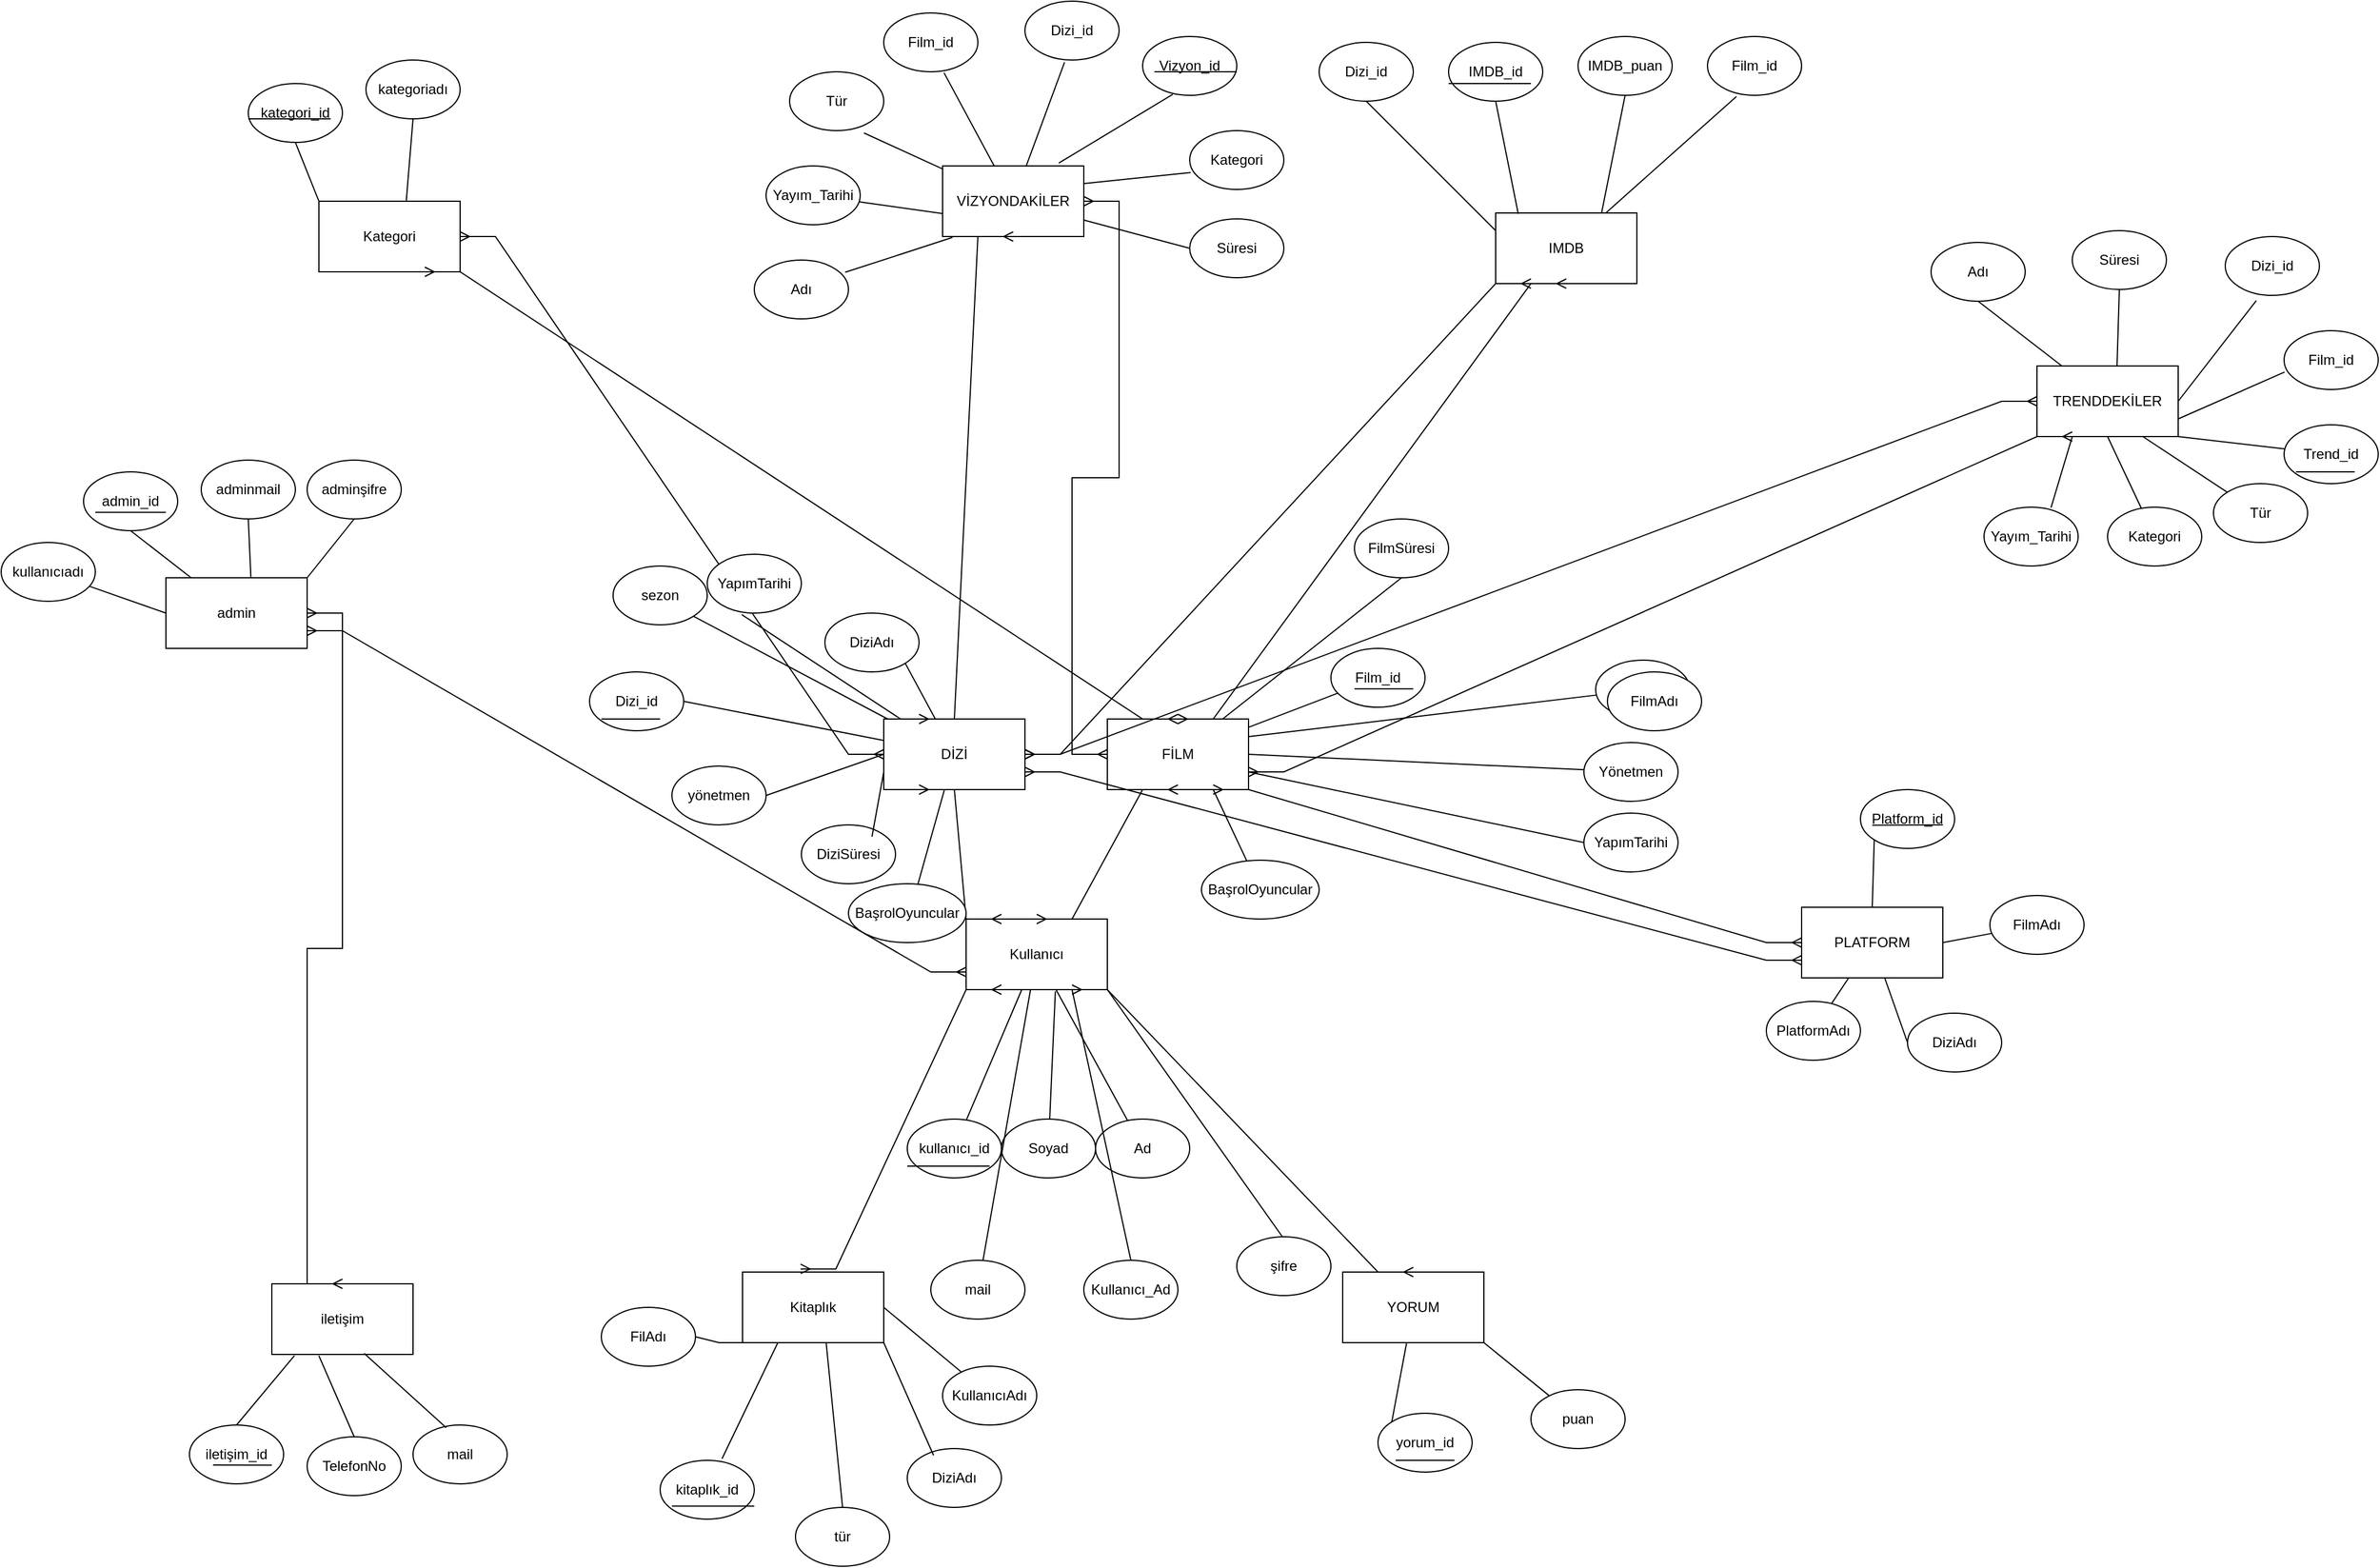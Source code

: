 <mxfile version="24.2.0" type="github">
  <diagram id="R2lEEEUBdFMjLlhIrx00" name="Page-1">
    <mxGraphModel dx="2600" dy="870" grid="1" gridSize="10" guides="1" tooltips="1" connect="1" arrows="1" fold="1" page="1" pageScale="1" pageWidth="850" pageHeight="1100" math="0" shadow="0" extFonts="Permanent Marker^https://fonts.googleapis.com/css?family=Permanent+Marker">
      <root>
        <mxCell id="0" />
        <mxCell id="1" parent="0" />
        <mxCell id="ZL4v6U_IwIKu1pZH-b_S-1" value="Kullanıcı" style="rounded=0;whiteSpace=wrap;html=1;" parent="1" vertex="1">
          <mxGeometry x="370" y="1270" width="120" height="60" as="geometry" />
        </mxCell>
        <mxCell id="ZL4v6U_IwIKu1pZH-b_S-2" value="Kitaplık" style="rounded=0;whiteSpace=wrap;html=1;" parent="1" vertex="1">
          <mxGeometry x="180" y="1570" width="120" height="60" as="geometry" />
        </mxCell>
        <mxCell id="ZL4v6U_IwIKu1pZH-b_S-3" value="YORUM" style="rounded=0;whiteSpace=wrap;html=1;" parent="1" vertex="1">
          <mxGeometry x="690" y="1570" width="120" height="60" as="geometry" />
        </mxCell>
        <mxCell id="ZL4v6U_IwIKu1pZH-b_S-4" value="iletişim" style="rounded=0;whiteSpace=wrap;html=1;" parent="1" vertex="1">
          <mxGeometry x="-220" y="1580" width="120" height="60" as="geometry" />
        </mxCell>
        <mxCell id="ZL4v6U_IwIKu1pZH-b_S-5" value="Kategori" style="rounded=0;whiteSpace=wrap;html=1;" parent="1" vertex="1">
          <mxGeometry x="-180" y="660" width="120" height="60" as="geometry" />
        </mxCell>
        <mxCell id="ZL4v6U_IwIKu1pZH-b_S-6" value="DİZİ" style="rounded=0;whiteSpace=wrap;html=1;" parent="1" vertex="1">
          <mxGeometry x="300" y="1100" width="120" height="60" as="geometry" />
        </mxCell>
        <mxCell id="ZL4v6U_IwIKu1pZH-b_S-7" value="PLATFORM" style="rounded=0;whiteSpace=wrap;html=1;" parent="1" vertex="1">
          <mxGeometry x="1080" y="1260" width="120" height="60" as="geometry" />
        </mxCell>
        <mxCell id="ZL4v6U_IwIKu1pZH-b_S-8" value="FİLM" style="rounded=0;whiteSpace=wrap;html=1;" parent="1" vertex="1">
          <mxGeometry x="490" y="1100" width="120" height="60" as="geometry" />
        </mxCell>
        <mxCell id="ZL4v6U_IwIKu1pZH-b_S-9" value="VİZYONDAKİLER" style="rounded=0;whiteSpace=wrap;html=1;" parent="1" vertex="1">
          <mxGeometry x="350" y="630" width="120" height="60" as="geometry" />
        </mxCell>
        <mxCell id="ZL4v6U_IwIKu1pZH-b_S-10" value="admin" style="rounded=0;whiteSpace=wrap;html=1;" parent="1" vertex="1">
          <mxGeometry x="-310" y="980" width="120" height="60" as="geometry" />
        </mxCell>
        <mxCell id="ZL4v6U_IwIKu1pZH-b_S-11" value="TRENDDEKİLER" style="rounded=0;whiteSpace=wrap;html=1;" parent="1" vertex="1">
          <mxGeometry x="1280" y="800" width="120" height="60" as="geometry" />
        </mxCell>
        <mxCell id="ZL4v6U_IwIKu1pZH-b_S-12" value="IMDB" style="rounded=0;whiteSpace=wrap;html=1;" parent="1" vertex="1">
          <mxGeometry x="820" y="670" width="120" height="60" as="geometry" />
        </mxCell>
        <mxCell id="ZL4v6U_IwIKu1pZH-b_S-13" value="" style="edgeStyle=entityRelationEdgeStyle;fontSize=12;html=1;endArrow=ERmany;startArrow=ERmany;rounded=0;exitX=0.5;exitY=0;exitDx=0;exitDy=0;entryX=0.5;entryY=1;entryDx=0;entryDy=0;" parent="1" source="ZL4v6U_IwIKu1pZH-b_S-1" target="ZL4v6U_IwIKu1pZH-b_S-8" edge="1">
          <mxGeometry width="100" height="100" relative="1" as="geometry">
            <mxPoint x="420" y="1250" as="sourcePoint" />
            <mxPoint x="520" y="1150" as="targetPoint" />
          </mxGeometry>
        </mxCell>
        <mxCell id="ZL4v6U_IwIKu1pZH-b_S-14" value="" style="edgeStyle=entityRelationEdgeStyle;fontSize=12;html=1;endArrow=ERmany;startArrow=ERmany;rounded=0;entryX=0.25;entryY=1;entryDx=0;entryDy=0;exitX=0.25;exitY=0;exitDx=0;exitDy=0;" parent="1" source="ZL4v6U_IwIKu1pZH-b_S-1" target="ZL4v6U_IwIKu1pZH-b_S-6" edge="1">
          <mxGeometry width="100" height="100" relative="1" as="geometry">
            <mxPoint x="220" y="1250" as="sourcePoint" />
            <mxPoint x="320" y="1150" as="targetPoint" />
          </mxGeometry>
        </mxCell>
        <mxCell id="ZL4v6U_IwIKu1pZH-b_S-15" value="" style="edgeStyle=entityRelationEdgeStyle;fontSize=12;html=1;endArrow=ERmany;startArrow=ERmany;rounded=0;" parent="1" source="ZL4v6U_IwIKu1pZH-b_S-6" target="ZL4v6U_IwIKu1pZH-b_S-5" edge="1">
          <mxGeometry width="100" height="100" relative="1" as="geometry">
            <mxPoint x="250" y="1060" as="sourcePoint" />
            <mxPoint x="167" y="995" as="targetPoint" />
          </mxGeometry>
        </mxCell>
        <mxCell id="ZL4v6U_IwIKu1pZH-b_S-22" value="" style="edgeStyle=entityRelationEdgeStyle;fontSize=12;html=1;endArrow=ERmany;startArrow=ERmany;rounded=0;entryX=0.5;entryY=1;entryDx=0;entryDy=0;exitX=0.25;exitY=0;exitDx=0;exitDy=0;" parent="1" source="ZL4v6U_IwIKu1pZH-b_S-6" target="ZL4v6U_IwIKu1pZH-b_S-9" edge="1">
          <mxGeometry width="100" height="100" relative="1" as="geometry">
            <mxPoint x="330" y="1050" as="sourcePoint" />
            <mxPoint x="430" y="950" as="targetPoint" />
          </mxGeometry>
        </mxCell>
        <mxCell id="ZL4v6U_IwIKu1pZH-b_S-23" value="" style="edgeStyle=entityRelationEdgeStyle;fontSize=12;html=1;endArrow=ERmany;startArrow=ERmany;rounded=0;entryX=0.5;entryY=1;entryDx=0;entryDy=0;exitX=0.5;exitY=0;exitDx=0;exitDy=0;" parent="1" source="ZL4v6U_IwIKu1pZH-b_S-8" target="ZL4v6U_IwIKu1pZH-b_S-12" edge="1">
          <mxGeometry width="100" height="100" relative="1" as="geometry">
            <mxPoint x="500" y="1110" as="sourcePoint" />
            <mxPoint x="510" y="930" as="targetPoint" />
          </mxGeometry>
        </mxCell>
        <mxCell id="ZL4v6U_IwIKu1pZH-b_S-24" value="" style="edgeStyle=entityRelationEdgeStyle;fontSize=12;html=1;endArrow=ERmany;startArrow=ERmany;rounded=0;entryX=0.25;entryY=1;entryDx=0;entryDy=0;exitX=1;exitY=0.75;exitDx=0;exitDy=0;" parent="1" source="ZL4v6U_IwIKu1pZH-b_S-8" target="ZL4v6U_IwIKu1pZH-b_S-11" edge="1">
          <mxGeometry width="100" height="100" relative="1" as="geometry">
            <mxPoint x="700" y="1160" as="sourcePoint" />
            <mxPoint x="660" y="970" as="targetPoint" />
          </mxGeometry>
        </mxCell>
        <mxCell id="ZL4v6U_IwIKu1pZH-b_S-26" value="" style="edgeStyle=entityRelationEdgeStyle;fontSize=12;html=1;endArrow=ERmany;startArrow=ERmany;rounded=0;entryX=0.75;entryY=1;entryDx=0;entryDy=0;exitX=0.5;exitY=0;exitDx=0;exitDy=0;" parent="1" source="ZL4v6U_IwIKu1pZH-b_S-3" target="ZL4v6U_IwIKu1pZH-b_S-1" edge="1">
          <mxGeometry width="100" height="100" relative="1" as="geometry">
            <mxPoint x="530" y="1430" as="sourcePoint" />
            <mxPoint x="630" y="1330" as="targetPoint" />
          </mxGeometry>
        </mxCell>
        <mxCell id="ZL4v6U_IwIKu1pZH-b_S-27" value="" style="edgeStyle=entityRelationEdgeStyle;fontSize=12;html=1;endArrow=ERmany;startArrow=ERmany;rounded=0;entryX=0.25;entryY=1;entryDx=0;entryDy=0;exitX=0.411;exitY=-0.044;exitDx=0;exitDy=0;exitPerimeter=0;" parent="1" source="ZL4v6U_IwIKu1pZH-b_S-2" target="ZL4v6U_IwIKu1pZH-b_S-1" edge="1">
          <mxGeometry width="100" height="100" relative="1" as="geometry">
            <mxPoint x="450" y="1520" as="sourcePoint" />
            <mxPoint x="320" y="1350" as="targetPoint" />
          </mxGeometry>
        </mxCell>
        <mxCell id="ZL4v6U_IwIKu1pZH-b_S-28" value="" style="edgeStyle=entityRelationEdgeStyle;fontSize=12;html=1;endArrow=ERmany;startArrow=ERmany;rounded=0;entryX=1;entryY=0.75;entryDx=0;entryDy=0;exitX=0;exitY=0.75;exitDx=0;exitDy=0;" parent="1" source="ZL4v6U_IwIKu1pZH-b_S-1" target="ZL4v6U_IwIKu1pZH-b_S-10" edge="1">
          <mxGeometry width="100" height="100" relative="1" as="geometry">
            <mxPoint x="319" y="1510" as="sourcePoint" />
            <mxPoint x="300" y="1333" as="targetPoint" />
          </mxGeometry>
        </mxCell>
        <mxCell id="ZL4v6U_IwIKu1pZH-b_S-29" value="" style="edgeStyle=entityRelationEdgeStyle;fontSize=12;html=1;endArrow=ERmany;startArrow=ERmany;rounded=0;entryX=0.5;entryY=0;entryDx=0;entryDy=0;" parent="1" source="ZL4v6U_IwIKu1pZH-b_S-10" target="ZL4v6U_IwIKu1pZH-b_S-4" edge="1">
          <mxGeometry width="100" height="100" relative="1" as="geometry">
            <mxPoint x="220" y="1360" as="sourcePoint" />
            <mxPoint x="100" y="1425" as="targetPoint" />
            <Array as="points">
              <mxPoint x="90" y="1425" />
            </Array>
          </mxGeometry>
        </mxCell>
        <mxCell id="ZL4v6U_IwIKu1pZH-b_S-30" value="" style="edgeStyle=entityRelationEdgeStyle;fontSize=12;html=1;endArrow=ERmany;startArrow=ERmany;rounded=0;entryX=0.75;entryY=1;entryDx=0;entryDy=0;exitX=0.5;exitY=0;exitDx=0;exitDy=0;" parent="1" source="ZL4v6U_IwIKu1pZH-b_S-8" target="ZL4v6U_IwIKu1pZH-b_S-5" edge="1">
          <mxGeometry width="100" height="100" relative="1" as="geometry">
            <mxPoint x="60" y="1150" as="sourcePoint" />
            <mxPoint x="160" y="1050" as="targetPoint" />
          </mxGeometry>
        </mxCell>
        <mxCell id="ZL4v6U_IwIKu1pZH-b_S-31" value="" style="edgeStyle=entityRelationEdgeStyle;fontSize=12;html=1;endArrow=ERmany;startArrow=ERmany;rounded=0;" parent="1" source="ZL4v6U_IwIKu1pZH-b_S-8" target="ZL4v6U_IwIKu1pZH-b_S-9" edge="1">
          <mxGeometry width="100" height="100" relative="1" as="geometry">
            <mxPoint x="450" y="1160" as="sourcePoint" />
            <mxPoint x="50" y="1050" as="targetPoint" />
          </mxGeometry>
        </mxCell>
        <mxCell id="ZL4v6U_IwIKu1pZH-b_S-32" value="" style="edgeStyle=entityRelationEdgeStyle;fontSize=12;html=1;endArrow=ERmany;startArrow=ERmany;rounded=0;entryX=0.25;entryY=1;entryDx=0;entryDy=0;" parent="1" source="ZL4v6U_IwIKu1pZH-b_S-6" target="ZL4v6U_IwIKu1pZH-b_S-12" edge="1">
          <mxGeometry width="100" height="100" relative="1" as="geometry">
            <mxPoint x="500" y="1140" as="sourcePoint" />
            <mxPoint x="410" y="900" as="targetPoint" />
          </mxGeometry>
        </mxCell>
        <mxCell id="ZL4v6U_IwIKu1pZH-b_S-33" value="" style="edgeStyle=entityRelationEdgeStyle;fontSize=12;html=1;endArrow=ERmany;startArrow=ERmany;rounded=0;" parent="1" source="ZL4v6U_IwIKu1pZH-b_S-6" target="ZL4v6U_IwIKu1pZH-b_S-11" edge="1">
          <mxGeometry width="100" height="100" relative="1" as="geometry">
            <mxPoint x="240" y="1220" as="sourcePoint" />
            <mxPoint x="340" y="1120" as="targetPoint" />
          </mxGeometry>
        </mxCell>
        <mxCell id="ZL4v6U_IwIKu1pZH-b_S-34" value="" style="edgeStyle=entityRelationEdgeStyle;fontSize=12;html=1;endArrow=ERmany;startArrow=ERmany;rounded=0;exitX=0.75;exitY=1;exitDx=0;exitDy=0;" parent="1" source="ZL4v6U_IwIKu1pZH-b_S-8" target="ZL4v6U_IwIKu1pZH-b_S-7" edge="1">
          <mxGeometry width="100" height="100" relative="1" as="geometry">
            <mxPoint x="540" y="1240" as="sourcePoint" />
            <mxPoint x="1130" y="1230" as="targetPoint" />
          </mxGeometry>
        </mxCell>
        <mxCell id="1J0MflQE6j_6bNqTbTmg-1" value="kategori_id" style="ellipse;whiteSpace=wrap;html=1;" vertex="1" parent="1">
          <mxGeometry x="-240" y="560" width="80" height="50" as="geometry" />
        </mxCell>
        <mxCell id="1J0MflQE6j_6bNqTbTmg-2" value="Dizi_id" style="ellipse;whiteSpace=wrap;html=1;" vertex="1" parent="1">
          <mxGeometry x="670" y="525" width="80" height="50" as="geometry" />
        </mxCell>
        <mxCell id="1J0MflQE6j_6bNqTbTmg-3" value="puan" style="ellipse;whiteSpace=wrap;html=1;" vertex="1" parent="1">
          <mxGeometry x="850" y="1670" width="80" height="50" as="geometry" />
        </mxCell>
        <mxCell id="1J0MflQE6j_6bNqTbTmg-4" value="yorum_id" style="ellipse;whiteSpace=wrap;html=1;" vertex="1" parent="1">
          <mxGeometry x="720" y="1690" width="80" height="50" as="geometry" />
        </mxCell>
        <mxCell id="1J0MflQE6j_6bNqTbTmg-5" value="şifre" style="ellipse;whiteSpace=wrap;html=1;" vertex="1" parent="1">
          <mxGeometry x="600" y="1540" width="80" height="50" as="geometry" />
        </mxCell>
        <mxCell id="1J0MflQE6j_6bNqTbTmg-6" value="mail" style="ellipse;whiteSpace=wrap;html=1;" vertex="1" parent="1">
          <mxGeometry x="340" y="1560" width="80" height="50" as="geometry" />
        </mxCell>
        <mxCell id="1J0MflQE6j_6bNqTbTmg-7" value="Kullanıcı_Ad" style="ellipse;whiteSpace=wrap;html=1;" vertex="1" parent="1">
          <mxGeometry x="470" y="1560" width="80" height="50" as="geometry" />
        </mxCell>
        <mxCell id="1J0MflQE6j_6bNqTbTmg-8" value="Ad" style="ellipse;whiteSpace=wrap;html=1;" vertex="1" parent="1">
          <mxGeometry x="480" y="1440" width="80" height="50" as="geometry" />
        </mxCell>
        <mxCell id="1J0MflQE6j_6bNqTbTmg-9" value="Soyad" style="ellipse;whiteSpace=wrap;html=1;" vertex="1" parent="1">
          <mxGeometry x="400" y="1440" width="80" height="50" as="geometry" />
        </mxCell>
        <mxCell id="1J0MflQE6j_6bNqTbTmg-10" value="kullanıcı_id" style="ellipse;whiteSpace=wrap;html=1;" vertex="1" parent="1">
          <mxGeometry x="320" y="1440" width="80" height="50" as="geometry" />
        </mxCell>
        <mxCell id="1J0MflQE6j_6bNqTbTmg-11" value="admin_id" style="ellipse;whiteSpace=wrap;html=1;" vertex="1" parent="1">
          <mxGeometry x="-380" y="890" width="80" height="50" as="geometry" />
        </mxCell>
        <mxCell id="1J0MflQE6j_6bNqTbTmg-13" value="" style="endArrow=none;html=1;rounded=0;entryX=0.5;entryY=1;entryDx=0;entryDy=0;" edge="1" parent="1" source="ZL4v6U_IwIKu1pZH-b_S-10" target="1J0MflQE6j_6bNqTbTmg-11">
          <mxGeometry width="50" height="50" relative="1" as="geometry">
            <mxPoint x="-380" y="1000" as="sourcePoint" />
            <mxPoint x="-330" y="950" as="targetPoint" />
          </mxGeometry>
        </mxCell>
        <mxCell id="1J0MflQE6j_6bNqTbTmg-14" value="" style="endArrow=none;html=1;rounded=0;" edge="1" parent="1" source="1J0MflQE6j_6bNqTbTmg-10" target="ZL4v6U_IwIKu1pZH-b_S-1">
          <mxGeometry width="50" height="50" relative="1" as="geometry">
            <mxPoint x="360" y="1400" as="sourcePoint" />
            <mxPoint x="410" y="1350" as="targetPoint" />
          </mxGeometry>
        </mxCell>
        <mxCell id="1J0MflQE6j_6bNqTbTmg-16" value="" style="endArrow=none;html=1;rounded=0;entryX=0.632;entryY=1.024;entryDx=0;entryDy=0;entryPerimeter=0;" edge="1" parent="1" source="1J0MflQE6j_6bNqTbTmg-9" target="ZL4v6U_IwIKu1pZH-b_S-1">
          <mxGeometry width="50" height="50" relative="1" as="geometry">
            <mxPoint x="480" y="1470" as="sourcePoint" />
            <mxPoint x="530" y="1420" as="targetPoint" />
          </mxGeometry>
        </mxCell>
        <mxCell id="1J0MflQE6j_6bNqTbTmg-17" value="" style="endArrow=none;html=1;rounded=0;exitX=0.342;exitY=0.031;exitDx=0;exitDy=0;exitPerimeter=0;" edge="1" parent="1" source="1J0MflQE6j_6bNqTbTmg-8" target="ZL4v6U_IwIKu1pZH-b_S-1">
          <mxGeometry width="50" height="50" relative="1" as="geometry">
            <mxPoint x="470" y="1430" as="sourcePoint" />
            <mxPoint x="520" y="1380" as="targetPoint" />
          </mxGeometry>
        </mxCell>
        <mxCell id="1J0MflQE6j_6bNqTbTmg-18" value="" style="endArrow=none;html=1;rounded=0;" edge="1" parent="1" source="1J0MflQE6j_6bNqTbTmg-6" target="ZL4v6U_IwIKu1pZH-b_S-1">
          <mxGeometry width="50" height="50" relative="1" as="geometry">
            <mxPoint x="505" y="1560" as="sourcePoint" />
            <mxPoint x="555" y="1510" as="targetPoint" />
          </mxGeometry>
        </mxCell>
        <mxCell id="1J0MflQE6j_6bNqTbTmg-19" value="" style="endArrow=none;html=1;rounded=0;entryX=0.75;entryY=1;entryDx=0;entryDy=0;exitX=0.5;exitY=0;exitDx=0;exitDy=0;" edge="1" parent="1" source="1J0MflQE6j_6bNqTbTmg-7" target="ZL4v6U_IwIKu1pZH-b_S-1">
          <mxGeometry width="50" height="50" relative="1" as="geometry">
            <mxPoint x="530" y="1580" as="sourcePoint" />
            <mxPoint x="580" y="1530" as="targetPoint" />
          </mxGeometry>
        </mxCell>
        <mxCell id="1J0MflQE6j_6bNqTbTmg-20" value="" style="edgeStyle=entityRelationEdgeStyle;fontSize=12;html=1;endArrow=ERmany;startArrow=ERmany;rounded=0;exitX=1;exitY=0.75;exitDx=0;exitDy=0;entryX=0;entryY=0.75;entryDx=0;entryDy=0;" edge="1" parent="1" source="ZL4v6U_IwIKu1pZH-b_S-6" target="ZL4v6U_IwIKu1pZH-b_S-7">
          <mxGeometry width="100" height="100" relative="1" as="geometry">
            <mxPoint x="520" y="1210" as="sourcePoint" />
            <mxPoint x="1020" y="1340" as="targetPoint" />
          </mxGeometry>
        </mxCell>
        <mxCell id="1J0MflQE6j_6bNqTbTmg-21" value="" style="endArrow=none;html=1;rounded=0;" edge="1" parent="1">
          <mxGeometry width="50" height="50" relative="1" as="geometry">
            <mxPoint x="638.75" y="1540" as="sourcePoint" />
            <mxPoint x="490" y="1330" as="targetPoint" />
          </mxGeometry>
        </mxCell>
        <mxCell id="1J0MflQE6j_6bNqTbTmg-24" value="" style="endArrow=none;html=1;rounded=0;exitX=0;exitY=0;exitDx=0;exitDy=0;" edge="1" parent="1" source="1J0MflQE6j_6bNqTbTmg-4" target="ZL4v6U_IwIKu1pZH-b_S-3">
          <mxGeometry width="50" height="50" relative="1" as="geometry">
            <mxPoint x="660" y="1720" as="sourcePoint" />
            <mxPoint x="710" y="1670" as="targetPoint" />
          </mxGeometry>
        </mxCell>
        <mxCell id="1J0MflQE6j_6bNqTbTmg-25" value="" style="endArrow=none;html=1;rounded=0;entryX=1;entryY=1;entryDx=0;entryDy=0;" edge="1" parent="1" source="1J0MflQE6j_6bNqTbTmg-3" target="ZL4v6U_IwIKu1pZH-b_S-3">
          <mxGeometry width="50" height="50" relative="1" as="geometry">
            <mxPoint x="810" y="1820" as="sourcePoint" />
            <mxPoint x="860" y="1770" as="targetPoint" />
          </mxGeometry>
        </mxCell>
        <mxCell id="1J0MflQE6j_6bNqTbTmg-26" value="Film_id" style="ellipse;whiteSpace=wrap;html=1;" vertex="1" parent="1">
          <mxGeometry x="1000" y="520" width="80" height="50" as="geometry" />
        </mxCell>
        <mxCell id="1J0MflQE6j_6bNqTbTmg-27" value="IMDB_puan" style="ellipse;whiteSpace=wrap;html=1;" vertex="1" parent="1">
          <mxGeometry x="890" y="520" width="80" height="50" as="geometry" />
        </mxCell>
        <mxCell id="1J0MflQE6j_6bNqTbTmg-28" value="IMDB_id" style="ellipse;whiteSpace=wrap;html=1;" vertex="1" parent="1">
          <mxGeometry x="780" y="525" width="80" height="50" as="geometry" />
        </mxCell>
        <mxCell id="1J0MflQE6j_6bNqTbTmg-29" value="mail" style="ellipse;whiteSpace=wrap;html=1;" vertex="1" parent="1">
          <mxGeometry x="-100" y="1700" width="80" height="50" as="geometry" />
        </mxCell>
        <mxCell id="1J0MflQE6j_6bNqTbTmg-30" value="TelefonNo" style="ellipse;whiteSpace=wrap;html=1;" vertex="1" parent="1">
          <mxGeometry x="-190" y="1710" width="80" height="50" as="geometry" />
        </mxCell>
        <mxCell id="1J0MflQE6j_6bNqTbTmg-31" value="iletişim_id" style="ellipse;whiteSpace=wrap;html=1;" vertex="1" parent="1">
          <mxGeometry x="-290" y="1700" width="80" height="50" as="geometry" />
        </mxCell>
        <mxCell id="1J0MflQE6j_6bNqTbTmg-32" value="kategoriadı" style="ellipse;whiteSpace=wrap;html=1;" vertex="1" parent="1">
          <mxGeometry x="-140" y="540" width="80" height="50" as="geometry" />
        </mxCell>
        <mxCell id="1J0MflQE6j_6bNqTbTmg-33" value="" style="endArrow=none;html=1;rounded=0;entryX=0.5;entryY=1;entryDx=0;entryDy=0;exitX=0;exitY=0;exitDx=0;exitDy=0;" edge="1" parent="1" source="ZL4v6U_IwIKu1pZH-b_S-5" target="1J0MflQE6j_6bNqTbTmg-1">
          <mxGeometry width="50" height="50" relative="1" as="geometry">
            <mxPoint x="-280" y="670" as="sourcePoint" />
            <mxPoint x="-230" y="620" as="targetPoint" />
          </mxGeometry>
        </mxCell>
        <mxCell id="1J0MflQE6j_6bNqTbTmg-34" value="" style="endArrow=none;html=1;rounded=0;exitX=0.619;exitY=-0.01;exitDx=0;exitDy=0;exitPerimeter=0;" edge="1" parent="1" source="ZL4v6U_IwIKu1pZH-b_S-5">
          <mxGeometry width="50" height="50" relative="1" as="geometry">
            <mxPoint x="180" y="707.43" as="sourcePoint" />
            <mxPoint x="-100" y="590" as="targetPoint" />
          </mxGeometry>
        </mxCell>
        <mxCell id="1J0MflQE6j_6bNqTbTmg-37" value="" style="endArrow=none;html=1;rounded=0;entryX=0.16;entryY=1.018;entryDx=0;entryDy=0;entryPerimeter=0;exitX=0.5;exitY=0;exitDx=0;exitDy=0;" edge="1" parent="1" source="1J0MflQE6j_6bNqTbTmg-31" target="ZL4v6U_IwIKu1pZH-b_S-4">
          <mxGeometry width="50" height="50" relative="1" as="geometry">
            <mxPoint x="-330" y="1700" as="sourcePoint" />
            <mxPoint x="-280" y="1650" as="targetPoint" />
          </mxGeometry>
        </mxCell>
        <mxCell id="1J0MflQE6j_6bNqTbTmg-38" value="" style="endArrow=none;html=1;rounded=0;exitX=0.5;exitY=0;exitDx=0;exitDy=0;entryX=0.333;entryY=1.018;entryDx=0;entryDy=0;entryPerimeter=0;" edge="1" parent="1" source="1J0MflQE6j_6bNqTbTmg-30" target="ZL4v6U_IwIKu1pZH-b_S-4">
          <mxGeometry width="50" height="50" relative="1" as="geometry">
            <mxPoint x="-145" y="1700" as="sourcePoint" />
            <mxPoint x="-95" y="1650" as="targetPoint" />
          </mxGeometry>
        </mxCell>
        <mxCell id="1J0MflQE6j_6bNqTbTmg-39" value="" style="endArrow=none;html=1;rounded=0;entryX=0.654;entryY=0.986;entryDx=0;entryDy=0;entryPerimeter=0;exitX=0.352;exitY=0.045;exitDx=0;exitDy=0;exitPerimeter=0;" edge="1" parent="1" source="1J0MflQE6j_6bNqTbTmg-29" target="ZL4v6U_IwIKu1pZH-b_S-4">
          <mxGeometry width="50" height="50" relative="1" as="geometry">
            <mxPoint x="100" y="1830" as="sourcePoint" />
            <mxPoint x="150" y="1780" as="targetPoint" />
          </mxGeometry>
        </mxCell>
        <mxCell id="1J0MflQE6j_6bNqTbTmg-40" value="" style="endArrow=none;html=1;rounded=0;entryX=0.5;entryY=1;entryDx=0;entryDy=0;exitX=0.16;exitY=0.012;exitDx=0;exitDy=0;exitPerimeter=0;" edge="1" parent="1" source="ZL4v6U_IwIKu1pZH-b_S-12" target="1J0MflQE6j_6bNqTbTmg-28">
          <mxGeometry width="50" height="50" relative="1" as="geometry">
            <mxPoint x="640" y="720" as="sourcePoint" />
            <mxPoint x="690" y="670" as="targetPoint" />
          </mxGeometry>
        </mxCell>
        <mxCell id="1J0MflQE6j_6bNqTbTmg-41" value="" style="endArrow=none;html=1;rounded=0;entryX=0.5;entryY=1;entryDx=0;entryDy=0;exitX=0.75;exitY=0;exitDx=0;exitDy=0;" edge="1" parent="1" source="ZL4v6U_IwIKu1pZH-b_S-12" target="1J0MflQE6j_6bNqTbTmg-27">
          <mxGeometry width="50" height="50" relative="1" as="geometry">
            <mxPoint x="960" y="810" as="sourcePoint" />
            <mxPoint x="1010" y="760" as="targetPoint" />
          </mxGeometry>
        </mxCell>
        <mxCell id="1J0MflQE6j_6bNqTbTmg-42" value="" style="endArrow=none;html=1;rounded=0;entryX=0.308;entryY=1.019;entryDx=0;entryDy=0;entryPerimeter=0;" edge="1" parent="1" source="ZL4v6U_IwIKu1pZH-b_S-12" target="1J0MflQE6j_6bNqTbTmg-26">
          <mxGeometry width="50" height="50" relative="1" as="geometry">
            <mxPoint x="940" y="680" as="sourcePoint" />
            <mxPoint x="990" y="630" as="targetPoint" />
          </mxGeometry>
        </mxCell>
        <mxCell id="1J0MflQE6j_6bNqTbTmg-43" value="" style="endArrow=none;html=1;rounded=0;entryX=0.5;entryY=1;entryDx=0;entryDy=0;exitX=0;exitY=0.25;exitDx=0;exitDy=0;" edge="1" parent="1" source="ZL4v6U_IwIKu1pZH-b_S-12" target="1J0MflQE6j_6bNqTbTmg-2">
          <mxGeometry width="50" height="50" relative="1" as="geometry">
            <mxPoint x="940" y="680" as="sourcePoint" />
            <mxPoint x="990" y="630" as="targetPoint" />
          </mxGeometry>
        </mxCell>
        <mxCell id="1J0MflQE6j_6bNqTbTmg-44" value="Dizi_id" style="ellipse;whiteSpace=wrap;html=1;" vertex="1" parent="1">
          <mxGeometry x="1440" y="690" width="80" height="50" as="geometry" />
        </mxCell>
        <mxCell id="1J0MflQE6j_6bNqTbTmg-45" value="Film_id" style="ellipse;whiteSpace=wrap;html=1;" vertex="1" parent="1">
          <mxGeometry x="1490" y="770" width="80" height="50" as="geometry" />
        </mxCell>
        <mxCell id="1J0MflQE6j_6bNqTbTmg-46" value="Trend_id" style="ellipse;whiteSpace=wrap;html=1;" vertex="1" parent="1">
          <mxGeometry x="1490" y="850" width="80" height="50" as="geometry" />
        </mxCell>
        <mxCell id="1J0MflQE6j_6bNqTbTmg-47" value="Adı" style="ellipse;whiteSpace=wrap;html=1;" vertex="1" parent="1">
          <mxGeometry x="1190" y="695" width="80" height="50" as="geometry" />
        </mxCell>
        <mxCell id="1J0MflQE6j_6bNqTbTmg-48" value="Kategori" style="ellipse;whiteSpace=wrap;html=1;" vertex="1" parent="1">
          <mxGeometry x="1340" y="920" width="80" height="50" as="geometry" />
        </mxCell>
        <mxCell id="1J0MflQE6j_6bNqTbTmg-49" value="Süresi" style="ellipse;whiteSpace=wrap;html=1;" vertex="1" parent="1">
          <mxGeometry x="1310" y="685" width="80" height="50" as="geometry" />
        </mxCell>
        <mxCell id="1J0MflQE6j_6bNqTbTmg-50" value="Tür" style="ellipse;whiteSpace=wrap;html=1;" vertex="1" parent="1">
          <mxGeometry x="1430" y="900" width="80" height="50" as="geometry" />
        </mxCell>
        <mxCell id="1J0MflQE6j_6bNqTbTmg-51" value="Yayım_Tarihi" style="ellipse;whiteSpace=wrap;html=1;" vertex="1" parent="1">
          <mxGeometry x="1235" y="920" width="80" height="50" as="geometry" />
        </mxCell>
        <mxCell id="1J0MflQE6j_6bNqTbTmg-52" style="edgeStyle=orthogonalEdgeStyle;rounded=0;orthogonalLoop=1;jettySize=auto;html=1;exitX=0.5;exitY=1;exitDx=0;exitDy=0;" edge="1" parent="1" source="1J0MflQE6j_6bNqTbTmg-48" target="1J0MflQE6j_6bNqTbTmg-48">
          <mxGeometry relative="1" as="geometry" />
        </mxCell>
        <mxCell id="1J0MflQE6j_6bNqTbTmg-53" value="" style="endArrow=none;html=1;rounded=0;entryX=0.5;entryY=1;entryDx=0;entryDy=0;" edge="1" parent="1" source="ZL4v6U_IwIKu1pZH-b_S-11" target="1J0MflQE6j_6bNqTbTmg-47">
          <mxGeometry width="50" height="50" relative="1" as="geometry">
            <mxPoint x="1450" y="830" as="sourcePoint" />
            <mxPoint x="1500" y="780" as="targetPoint" />
          </mxGeometry>
        </mxCell>
        <mxCell id="1J0MflQE6j_6bNqTbTmg-54" value="" style="endArrow=none;html=1;rounded=0;exitX=0.567;exitY=-0.007;exitDx=0;exitDy=0;exitPerimeter=0;entryX=0.5;entryY=1;entryDx=0;entryDy=0;" edge="1" parent="1" source="ZL4v6U_IwIKu1pZH-b_S-11" target="1J0MflQE6j_6bNqTbTmg-49">
          <mxGeometry width="50" height="50" relative="1" as="geometry">
            <mxPoint x="1376" y="790" as="sourcePoint" />
            <mxPoint x="1350" y="750" as="targetPoint" />
          </mxGeometry>
        </mxCell>
        <mxCell id="1J0MflQE6j_6bNqTbTmg-55" value="" style="endArrow=none;html=1;rounded=0;exitX=1;exitY=0.75;exitDx=0;exitDy=0;entryX=0.005;entryY=0.704;entryDx=0;entryDy=0;entryPerimeter=0;" edge="1" parent="1" source="ZL4v6U_IwIKu1pZH-b_S-11" target="1J0MflQE6j_6bNqTbTmg-45">
          <mxGeometry width="50" height="50" relative="1" as="geometry">
            <mxPoint x="1440" y="880" as="sourcePoint" />
            <mxPoint x="1462" y="820" as="targetPoint" />
          </mxGeometry>
        </mxCell>
        <mxCell id="1J0MflQE6j_6bNqTbTmg-56" value="" style="endArrow=none;html=1;rounded=0;exitX=1;exitY=0.5;exitDx=0;exitDy=0;entryX=0.33;entryY=1.088;entryDx=0;entryDy=0;entryPerimeter=0;" edge="1" parent="1" source="ZL4v6U_IwIKu1pZH-b_S-11" target="1J0MflQE6j_6bNqTbTmg-44">
          <mxGeometry width="50" height="50" relative="1" as="geometry">
            <mxPoint x="1408" y="850" as="sourcePoint" />
            <mxPoint x="1430" y="790" as="targetPoint" />
          </mxGeometry>
        </mxCell>
        <mxCell id="1J0MflQE6j_6bNqTbTmg-57" value="" style="endArrow=none;html=1;rounded=0;exitX=1;exitY=1;exitDx=0;exitDy=0;" edge="1" parent="1" source="ZL4v6U_IwIKu1pZH-b_S-11" target="1J0MflQE6j_6bNqTbTmg-46">
          <mxGeometry width="50" height="50" relative="1" as="geometry">
            <mxPoint x="1410" y="855" as="sourcePoint" />
            <mxPoint x="1500" y="815" as="targetPoint" />
          </mxGeometry>
        </mxCell>
        <mxCell id="1J0MflQE6j_6bNqTbTmg-58" value="" style="endArrow=none;html=1;rounded=0;exitX=0.75;exitY=1;exitDx=0;exitDy=0;entryX=0;entryY=0;entryDx=0;entryDy=0;" edge="1" parent="1" source="ZL4v6U_IwIKu1pZH-b_S-11" target="1J0MflQE6j_6bNqTbTmg-50">
          <mxGeometry width="50" height="50" relative="1" as="geometry">
            <mxPoint x="1410" y="870" as="sourcePoint" />
            <mxPoint x="1501" y="880" as="targetPoint" />
          </mxGeometry>
        </mxCell>
        <mxCell id="1J0MflQE6j_6bNqTbTmg-59" value="" style="endArrow=none;html=1;rounded=0;exitX=0.5;exitY=1;exitDx=0;exitDy=0;" edge="1" parent="1" source="ZL4v6U_IwIKu1pZH-b_S-11" target="1J0MflQE6j_6bNqTbTmg-48">
          <mxGeometry width="50" height="50" relative="1" as="geometry">
            <mxPoint x="1334" y="873" as="sourcePoint" />
            <mxPoint x="1406" y="920" as="targetPoint" />
          </mxGeometry>
        </mxCell>
        <mxCell id="1J0MflQE6j_6bNqTbTmg-60" value="" style="endArrow=none;html=1;rounded=0;exitX=0.25;exitY=1;exitDx=0;exitDy=0;entryX=0.712;entryY=0.008;entryDx=0;entryDy=0;entryPerimeter=0;" edge="1" parent="1" source="ZL4v6U_IwIKu1pZH-b_S-11" target="1J0MflQE6j_6bNqTbTmg-51">
          <mxGeometry width="50" height="50" relative="1" as="geometry">
            <mxPoint x="1290" y="870" as="sourcePoint" />
            <mxPoint x="1319" y="931" as="targetPoint" />
          </mxGeometry>
        </mxCell>
        <mxCell id="1J0MflQE6j_6bNqTbTmg-61" value="Dizi_id" style="ellipse;whiteSpace=wrap;html=1;" vertex="1" parent="1">
          <mxGeometry x="420" y="490" width="80" height="50" as="geometry" />
        </mxCell>
        <mxCell id="1J0MflQE6j_6bNqTbTmg-62" value="Film_id" style="ellipse;whiteSpace=wrap;html=1;" vertex="1" parent="1">
          <mxGeometry x="300" y="500" width="80" height="50" as="geometry" />
        </mxCell>
        <mxCell id="1J0MflQE6j_6bNqTbTmg-63" value="Vizyon_id" style="ellipse;whiteSpace=wrap;html=1;" vertex="1" parent="1">
          <mxGeometry x="520" y="520" width="80" height="50" as="geometry" />
        </mxCell>
        <mxCell id="1J0MflQE6j_6bNqTbTmg-64" value="Kategori" style="ellipse;whiteSpace=wrap;html=1;" vertex="1" parent="1">
          <mxGeometry x="560" y="600" width="80" height="50" as="geometry" />
        </mxCell>
        <mxCell id="1J0MflQE6j_6bNqTbTmg-65" value="Tür" style="ellipse;whiteSpace=wrap;html=1;" vertex="1" parent="1">
          <mxGeometry x="220" y="550" width="80" height="50" as="geometry" />
        </mxCell>
        <mxCell id="1J0MflQE6j_6bNqTbTmg-66" value="Yayım_Tarihi" style="ellipse;whiteSpace=wrap;html=1;" vertex="1" parent="1">
          <mxGeometry x="200" y="630" width="80" height="50" as="geometry" />
        </mxCell>
        <mxCell id="1J0MflQE6j_6bNqTbTmg-67" style="edgeStyle=orthogonalEdgeStyle;rounded=0;orthogonalLoop=1;jettySize=auto;html=1;exitX=0.5;exitY=1;exitDx=0;exitDy=0;" edge="1" source="1J0MflQE6j_6bNqTbTmg-64" target="1J0MflQE6j_6bNqTbTmg-64" parent="1">
          <mxGeometry relative="1" as="geometry" />
        </mxCell>
        <mxCell id="1J0MflQE6j_6bNqTbTmg-68" value="Adı" style="ellipse;whiteSpace=wrap;html=1;" vertex="1" parent="1">
          <mxGeometry x="190" y="710" width="80" height="50" as="geometry" />
        </mxCell>
        <mxCell id="1J0MflQE6j_6bNqTbTmg-69" value="Süresi" style="ellipse;whiteSpace=wrap;html=1;" vertex="1" parent="1">
          <mxGeometry x="560" y="675" width="80" height="50" as="geometry" />
        </mxCell>
        <mxCell id="1J0MflQE6j_6bNqTbTmg-70" value="" style="endArrow=none;html=1;rounded=0;entryX=0;entryY=0.5;entryDx=0;entryDy=0;" edge="1" parent="1" source="ZL4v6U_IwIKu1pZH-b_S-9" target="1J0MflQE6j_6bNqTbTmg-69">
          <mxGeometry width="50" height="50" relative="1" as="geometry">
            <mxPoint x="540" y="770" as="sourcePoint" />
            <mxPoint x="590" y="720" as="targetPoint" />
          </mxGeometry>
        </mxCell>
        <mxCell id="1J0MflQE6j_6bNqTbTmg-71" value="" style="endArrow=none;html=1;rounded=0;entryX=0.01;entryY=0.712;entryDx=0;entryDy=0;exitX=1;exitY=0.25;exitDx=0;exitDy=0;entryPerimeter=0;" edge="1" parent="1" source="ZL4v6U_IwIKu1pZH-b_S-9" target="1J0MflQE6j_6bNqTbTmg-64">
          <mxGeometry width="50" height="50" relative="1" as="geometry">
            <mxPoint x="475" y="636" as="sourcePoint" />
            <mxPoint x="565" y="660" as="targetPoint" />
          </mxGeometry>
        </mxCell>
        <mxCell id="1J0MflQE6j_6bNqTbTmg-73" value="" style="endArrow=none;html=1;rounded=0;entryX=0.32;entryY=0.984;entryDx=0;entryDy=0;exitX=0.823;exitY=-0.04;exitDx=0;exitDy=0;entryPerimeter=0;exitPerimeter=0;" edge="1" parent="1" source="ZL4v6U_IwIKu1pZH-b_S-9" target="1J0MflQE6j_6bNqTbTmg-63">
          <mxGeometry width="50" height="50" relative="1" as="geometry">
            <mxPoint x="440" y="600" as="sourcePoint" />
            <mxPoint x="531" y="591" as="targetPoint" />
          </mxGeometry>
        </mxCell>
        <mxCell id="1J0MflQE6j_6bNqTbTmg-74" value="" style="endArrow=none;html=1;rounded=0;entryX=0.42;entryY=1.04;entryDx=0;entryDy=0;entryPerimeter=0;" edge="1" parent="1" source="ZL4v6U_IwIKu1pZH-b_S-9" target="1J0MflQE6j_6bNqTbTmg-61">
          <mxGeometry width="50" height="50" relative="1" as="geometry">
            <mxPoint x="373" y="619" as="sourcePoint" />
            <mxPoint x="470" y="560" as="targetPoint" />
          </mxGeometry>
        </mxCell>
        <mxCell id="1J0MflQE6j_6bNqTbTmg-75" value="" style="endArrow=none;html=1;rounded=0;entryX=0.64;entryY=1.016;entryDx=0;entryDy=0;entryPerimeter=0;" edge="1" parent="1" source="ZL4v6U_IwIKu1pZH-b_S-9" target="1J0MflQE6j_6bNqTbTmg-62">
          <mxGeometry width="50" height="50" relative="1" as="geometry">
            <mxPoint x="337" y="638" as="sourcePoint" />
            <mxPoint x="370" y="550" as="targetPoint" />
          </mxGeometry>
        </mxCell>
        <mxCell id="1J0MflQE6j_6bNqTbTmg-76" value="" style="endArrow=none;html=1;rounded=0;entryX=0.79;entryY=1.04;entryDx=0;entryDy=0;entryPerimeter=0;" edge="1" parent="1" source="ZL4v6U_IwIKu1pZH-b_S-9" target="1J0MflQE6j_6bNqTbTmg-65">
          <mxGeometry width="50" height="50" relative="1" as="geometry">
            <mxPoint x="340" y="670" as="sourcePoint" />
            <mxPoint x="297" y="591" as="targetPoint" />
          </mxGeometry>
        </mxCell>
        <mxCell id="1J0MflQE6j_6bNqTbTmg-77" value="" style="endArrow=none;html=1;rounded=0;" edge="1" parent="1" target="1J0MflQE6j_6bNqTbTmg-66">
          <mxGeometry width="50" height="50" relative="1" as="geometry">
            <mxPoint x="350" y="670.5" as="sourcePoint" />
            <mxPoint x="283" y="639.5" as="targetPoint" />
          </mxGeometry>
        </mxCell>
        <mxCell id="1J0MflQE6j_6bNqTbTmg-78" value="" style="endArrow=none;html=1;rounded=0;exitX=0.07;exitY=1.013;exitDx=0;exitDy=0;exitPerimeter=0;entryX=0.965;entryY=0.208;entryDx=0;entryDy=0;entryPerimeter=0;" edge="1" parent="1" source="ZL4v6U_IwIKu1pZH-b_S-9" target="1J0MflQE6j_6bNqTbTmg-68">
          <mxGeometry width="50" height="50" relative="1" as="geometry">
            <mxPoint x="331" y="720" as="sourcePoint" />
            <mxPoint x="260" y="709.5" as="targetPoint" />
          </mxGeometry>
        </mxCell>
        <mxCell id="1J0MflQE6j_6bNqTbTmg-79" value="DiziAdı" style="ellipse;whiteSpace=wrap;html=1;" vertex="1" parent="1">
          <mxGeometry x="320" y="1720" width="80" height="50" as="geometry" />
        </mxCell>
        <mxCell id="1J0MflQE6j_6bNqTbTmg-80" value="tür" style="ellipse;whiteSpace=wrap;html=1;" vertex="1" parent="1">
          <mxGeometry x="225" y="1770" width="80" height="50" as="geometry" />
        </mxCell>
        <mxCell id="1J0MflQE6j_6bNqTbTmg-81" value="kitaplık_id" style="ellipse;whiteSpace=wrap;html=1;" vertex="1" parent="1">
          <mxGeometry x="110" y="1730" width="80" height="50" as="geometry" />
        </mxCell>
        <mxCell id="1J0MflQE6j_6bNqTbTmg-83" value="KullanıcıAdı" style="ellipse;whiteSpace=wrap;html=1;" vertex="1" parent="1">
          <mxGeometry x="350" y="1650" width="80" height="50" as="geometry" />
        </mxCell>
        <mxCell id="1J0MflQE6j_6bNqTbTmg-84" value="FilAdı" style="ellipse;whiteSpace=wrap;html=1;" vertex="1" parent="1">
          <mxGeometry x="60" y="1600" width="80" height="50" as="geometry" />
        </mxCell>
        <mxCell id="1J0MflQE6j_6bNqTbTmg-85" value="" style="endArrow=none;html=1;rounded=0;entryX=1;entryY=1;entryDx=0;entryDy=0;exitX=0.279;exitY=0.115;exitDx=0;exitDy=0;exitPerimeter=0;" edge="1" parent="1" source="1J0MflQE6j_6bNqTbTmg-79" target="ZL4v6U_IwIKu1pZH-b_S-2">
          <mxGeometry width="50" height="50" relative="1" as="geometry">
            <mxPoint x="360" y="1770" as="sourcePoint" />
            <mxPoint x="410" y="1720" as="targetPoint" />
          </mxGeometry>
        </mxCell>
        <mxCell id="1J0MflQE6j_6bNqTbTmg-86" value="" style="endArrow=none;html=1;rounded=0;entryX=0.592;entryY=0.996;entryDx=0;entryDy=0;exitX=0.5;exitY=0;exitDx=0;exitDy=0;entryPerimeter=0;" edge="1" parent="1" source="1J0MflQE6j_6bNqTbTmg-80" target="ZL4v6U_IwIKu1pZH-b_S-2">
          <mxGeometry width="50" height="50" relative="1" as="geometry">
            <mxPoint x="281" y="1763" as="sourcePoint" />
            <mxPoint x="239" y="1667" as="targetPoint" />
          </mxGeometry>
        </mxCell>
        <mxCell id="1J0MflQE6j_6bNqTbTmg-87" value="" style="endArrow=none;html=1;rounded=0;entryX=0.25;entryY=1;entryDx=0;entryDy=0;exitX=0.657;exitY=-0.028;exitDx=0;exitDy=0;exitPerimeter=0;" edge="1" parent="1" source="1J0MflQE6j_6bNqTbTmg-81" target="ZL4v6U_IwIKu1pZH-b_S-2">
          <mxGeometry width="50" height="50" relative="1" as="geometry">
            <mxPoint x="214" y="1770" as="sourcePoint" />
            <mxPoint x="200" y="1630" as="targetPoint" />
          </mxGeometry>
        </mxCell>
        <mxCell id="1J0MflQE6j_6bNqTbTmg-88" value="" style="endArrow=none;html=1;rounded=0;entryX=0;entryY=1;entryDx=0;entryDy=0;exitX=1;exitY=0.5;exitDx=0;exitDy=0;" edge="1" parent="1" source="1J0MflQE6j_6bNqTbTmg-84" target="ZL4v6U_IwIKu1pZH-b_S-2">
          <mxGeometry width="50" height="50" relative="1" as="geometry">
            <mxPoint x="108" y="1750" as="sourcePoint" />
            <mxPoint x="140" y="1655" as="targetPoint" />
            <Array as="points">
              <mxPoint x="160" y="1630" />
            </Array>
          </mxGeometry>
        </mxCell>
        <mxCell id="1J0MflQE6j_6bNqTbTmg-90" value="" style="endArrow=none;html=1;rounded=0;entryX=1;entryY=0.5;entryDx=0;entryDy=0;" edge="1" parent="1" source="1J0MflQE6j_6bNqTbTmg-83" target="ZL4v6U_IwIKu1pZH-b_S-2">
          <mxGeometry width="50" height="50" relative="1" as="geometry">
            <mxPoint x="360" y="1770" as="sourcePoint" />
            <mxPoint x="410" y="1720" as="targetPoint" />
          </mxGeometry>
        </mxCell>
        <mxCell id="1J0MflQE6j_6bNqTbTmg-91" value="DiziSüresi" style="ellipse;whiteSpace=wrap;html=1;" vertex="1" parent="1">
          <mxGeometry x="230" y="1190" width="80" height="50" as="geometry" />
        </mxCell>
        <mxCell id="1J0MflQE6j_6bNqTbTmg-92" value="Dizi_id" style="ellipse;whiteSpace=wrap;html=1;" vertex="1" parent="1">
          <mxGeometry x="50" y="1060" width="80" height="50" as="geometry" />
        </mxCell>
        <mxCell id="1J0MflQE6j_6bNqTbTmg-93" value="DiziAdı" style="ellipse;whiteSpace=wrap;html=1;" vertex="1" parent="1">
          <mxGeometry x="250" y="1010" width="80" height="50" as="geometry" />
        </mxCell>
        <mxCell id="1J0MflQE6j_6bNqTbTmg-94" value="BaşrolOyuncular" style="ellipse;whiteSpace=wrap;html=1;" vertex="1" parent="1">
          <mxGeometry x="270" y="1240" width="100" height="50" as="geometry" />
        </mxCell>
        <mxCell id="1J0MflQE6j_6bNqTbTmg-95" value="yönetmen" style="ellipse;whiteSpace=wrap;html=1;" vertex="1" parent="1">
          <mxGeometry x="120" y="1140" width="80" height="50" as="geometry" />
        </mxCell>
        <mxCell id="1J0MflQE6j_6bNqTbTmg-96" value="sezon" style="ellipse;whiteSpace=wrap;html=1;" vertex="1" parent="1">
          <mxGeometry x="70" y="970" width="80" height="50" as="geometry" />
        </mxCell>
        <mxCell id="1J0MflQE6j_6bNqTbTmg-99" value="YapımTarihi" style="ellipse;whiteSpace=wrap;html=1;" vertex="1" parent="1">
          <mxGeometry x="150" y="960" width="80" height="50" as="geometry" />
        </mxCell>
        <mxCell id="1J0MflQE6j_6bNqTbTmg-100" value="FilmSüresi" style="ellipse;whiteSpace=wrap;html=1;" vertex="1" parent="1">
          <mxGeometry x="700" y="930" width="80" height="50" as="geometry" />
        </mxCell>
        <mxCell id="1J0MflQE6j_6bNqTbTmg-101" value="Film_id" style="ellipse;whiteSpace=wrap;html=1;" vertex="1" parent="1">
          <mxGeometry x="680" y="1040" width="80" height="50" as="geometry" />
        </mxCell>
        <mxCell id="1J0MflQE6j_6bNqTbTmg-102" value="FilmAdı" style="ellipse;whiteSpace=wrap;html=1;" vertex="1" parent="1">
          <mxGeometry x="905" y="1050" width="80" height="50" as="geometry" />
        </mxCell>
        <mxCell id="1J0MflQE6j_6bNqTbTmg-103" value="BaşrolOyuncular" style="ellipse;whiteSpace=wrap;html=1;" vertex="1" parent="1">
          <mxGeometry x="570" y="1220" width="100" height="50" as="geometry" />
        </mxCell>
        <mxCell id="1J0MflQE6j_6bNqTbTmg-105" value="Yönetmen" style="ellipse;whiteSpace=wrap;html=1;" vertex="1" parent="1">
          <mxGeometry x="895" y="1120" width="80" height="50" as="geometry" />
        </mxCell>
        <mxCell id="1J0MflQE6j_6bNqTbTmg-106" value="YapımTarihi" style="ellipse;whiteSpace=wrap;html=1;" vertex="1" parent="1">
          <mxGeometry x="895" y="1180" width="80" height="50" as="geometry" />
        </mxCell>
        <mxCell id="1J0MflQE6j_6bNqTbTmg-108" value="" style="endArrow=none;html=1;rounded=0;entryX=0.5;entryY=1;entryDx=0;entryDy=0;" edge="1" parent="1" source="ZL4v6U_IwIKu1pZH-b_S-8" target="1J0MflQE6j_6bNqTbTmg-100">
          <mxGeometry width="50" height="50" relative="1" as="geometry">
            <mxPoint x="-130" y="1270" as="sourcePoint" />
            <mxPoint x="-80" y="1220" as="targetPoint" />
          </mxGeometry>
        </mxCell>
        <mxCell id="1J0MflQE6j_6bNqTbTmg-109" value="" style="endArrow=none;html=1;rounded=0;entryX=0.75;entryY=1;entryDx=0;entryDy=0;" edge="1" parent="1" source="1J0MflQE6j_6bNqTbTmg-103" target="ZL4v6U_IwIKu1pZH-b_S-8">
          <mxGeometry width="50" height="50" relative="1" as="geometry">
            <mxPoint x="-120" y="1280" as="sourcePoint" />
            <mxPoint x="-70" y="1230" as="targetPoint" />
          </mxGeometry>
        </mxCell>
        <mxCell id="1J0MflQE6j_6bNqTbTmg-110" value="" style="endArrow=none;html=1;rounded=0;exitX=0.591;exitY=0.002;exitDx=0;exitDy=0;exitPerimeter=0;" edge="1" parent="1" source="1J0MflQE6j_6bNqTbTmg-94" target="ZL4v6U_IwIKu1pZH-b_S-6">
          <mxGeometry width="50" height="50" relative="1" as="geometry">
            <mxPoint x="100" y="1340" as="sourcePoint" />
            <mxPoint x="150" y="1290" as="targetPoint" />
          </mxGeometry>
        </mxCell>
        <mxCell id="1J0MflQE6j_6bNqTbTmg-111" value="" style="endArrow=none;html=1;rounded=0;exitX=0.367;exitY=1.027;exitDx=0;exitDy=0;exitPerimeter=0;" edge="1" parent="1" source="1J0MflQE6j_6bNqTbTmg-99" target="ZL4v6U_IwIKu1pZH-b_S-6">
          <mxGeometry width="50" height="50" relative="1" as="geometry">
            <mxPoint x="-100" y="1300" as="sourcePoint" />
            <mxPoint x="-50" y="1250" as="targetPoint" />
          </mxGeometry>
        </mxCell>
        <mxCell id="1J0MflQE6j_6bNqTbTmg-112" value="" style="endArrow=none;html=1;rounded=0;exitX=1;exitY=1;exitDx=0;exitDy=0;" edge="1" parent="1" source="1J0MflQE6j_6bNqTbTmg-96" target="ZL4v6U_IwIKu1pZH-b_S-6">
          <mxGeometry width="50" height="50" relative="1" as="geometry">
            <mxPoint x="-90" y="1310" as="sourcePoint" />
            <mxPoint x="-40" y="1260" as="targetPoint" />
          </mxGeometry>
        </mxCell>
        <mxCell id="1J0MflQE6j_6bNqTbTmg-113" value="" style="endArrow=none;html=1;rounded=0;exitX=1;exitY=1;exitDx=0;exitDy=0;" edge="1" parent="1" source="1J0MflQE6j_6bNqTbTmg-93" target="ZL4v6U_IwIKu1pZH-b_S-6">
          <mxGeometry width="50" height="50" relative="1" as="geometry">
            <mxPoint x="-80" y="1320" as="sourcePoint" />
            <mxPoint x="-30" y="1270" as="targetPoint" />
          </mxGeometry>
        </mxCell>
        <mxCell id="1J0MflQE6j_6bNqTbTmg-114" value="" style="endArrow=none;html=1;rounded=0;exitX=1;exitY=0.5;exitDx=0;exitDy=0;" edge="1" parent="1" source="1J0MflQE6j_6bNqTbTmg-92" target="ZL4v6U_IwIKu1pZH-b_S-6">
          <mxGeometry width="50" height="50" relative="1" as="geometry">
            <mxPoint x="-70" y="1330" as="sourcePoint" />
            <mxPoint x="-20" y="1280" as="targetPoint" />
          </mxGeometry>
        </mxCell>
        <mxCell id="1J0MflQE6j_6bNqTbTmg-115" value="" style="endArrow=none;html=1;rounded=0;entryX=0;entryY=0.5;entryDx=0;entryDy=0;exitX=1;exitY=0.5;exitDx=0;exitDy=0;" edge="1" parent="1" source="1J0MflQE6j_6bNqTbTmg-95" target="ZL4v6U_IwIKu1pZH-b_S-6">
          <mxGeometry width="50" height="50" relative="1" as="geometry">
            <mxPoint x="-60" y="1340" as="sourcePoint" />
            <mxPoint x="-10" y="1290" as="targetPoint" />
          </mxGeometry>
        </mxCell>
        <mxCell id="1J0MflQE6j_6bNqTbTmg-116" value="" style="endArrow=none;html=1;rounded=0;entryX=0;entryY=0.75;entryDx=0;entryDy=0;" edge="1" parent="1" target="ZL4v6U_IwIKu1pZH-b_S-6">
          <mxGeometry width="50" height="50" relative="1" as="geometry">
            <mxPoint x="290" y="1200" as="sourcePoint" />
            <mxPoint x="180" y="1090" as="targetPoint" />
          </mxGeometry>
        </mxCell>
        <mxCell id="1J0MflQE6j_6bNqTbTmg-117" value="" style="endArrow=none;html=1;rounded=0;" edge="1" parent="1" source="ZL4v6U_IwIKu1pZH-b_S-8" target="1J0MflQE6j_6bNqTbTmg-101">
          <mxGeometry width="50" height="50" relative="1" as="geometry">
            <mxPoint x="-110" y="1290" as="sourcePoint" />
            <mxPoint x="-60" y="1240" as="targetPoint" />
          </mxGeometry>
        </mxCell>
        <mxCell id="1J0MflQE6j_6bNqTbTmg-118" value="" style="endArrow=none;html=1;rounded=0;exitX=1;exitY=0.25;exitDx=0;exitDy=0;" edge="1" parent="1" source="ZL4v6U_IwIKu1pZH-b_S-8" target="1J0MflQE6j_6bNqTbTmg-102">
          <mxGeometry width="50" height="50" relative="1" as="geometry">
            <mxPoint x="-100" y="1300" as="sourcePoint" />
            <mxPoint x="-50" y="1250" as="targetPoint" />
          </mxGeometry>
        </mxCell>
        <mxCell id="1J0MflQE6j_6bNqTbTmg-119" value="" style="endArrow=none;html=1;rounded=0;exitX=1;exitY=0.5;exitDx=0;exitDy=0;" edge="1" parent="1" source="ZL4v6U_IwIKu1pZH-b_S-8" target="1J0MflQE6j_6bNqTbTmg-105">
          <mxGeometry width="50" height="50" relative="1" as="geometry">
            <mxPoint x="-90" y="1310" as="sourcePoint" />
            <mxPoint x="-40" y="1260" as="targetPoint" />
          </mxGeometry>
        </mxCell>
        <mxCell id="1J0MflQE6j_6bNqTbTmg-120" value="" style="endArrow=none;html=1;rounded=0;entryX=0;entryY=0.5;entryDx=0;entryDy=0;exitX=1;exitY=0.75;exitDx=0;exitDy=0;" edge="1" parent="1" source="ZL4v6U_IwIKu1pZH-b_S-8" target="1J0MflQE6j_6bNqTbTmg-106">
          <mxGeometry width="50" height="50" relative="1" as="geometry">
            <mxPoint x="-80" y="1320" as="sourcePoint" />
            <mxPoint x="-30" y="1270" as="targetPoint" />
          </mxGeometry>
        </mxCell>
        <mxCell id="1J0MflQE6j_6bNqTbTmg-122" value="adminmail" style="ellipse;whiteSpace=wrap;html=1;" vertex="1" parent="1">
          <mxGeometry x="-280" y="880" width="80" height="50" as="geometry" />
        </mxCell>
        <mxCell id="1J0MflQE6j_6bNqTbTmg-123" value="" style="endArrow=none;html=1;rounded=0;entryX=0.5;entryY=1;entryDx=0;entryDy=0;exitX=0.602;exitY=0.006;exitDx=0;exitDy=0;exitPerimeter=0;" edge="1" parent="1" source="ZL4v6U_IwIKu1pZH-b_S-10" target="1J0MflQE6j_6bNqTbTmg-122">
          <mxGeometry width="50" height="50" relative="1" as="geometry">
            <mxPoint x="-350" y="950" as="sourcePoint" />
            <mxPoint x="-300" y="900" as="targetPoint" />
          </mxGeometry>
        </mxCell>
        <mxCell id="1J0MflQE6j_6bNqTbTmg-124" value="adminşifre" style="ellipse;whiteSpace=wrap;html=1;" vertex="1" parent="1">
          <mxGeometry x="-190" y="880" width="80" height="50" as="geometry" />
        </mxCell>
        <mxCell id="1J0MflQE6j_6bNqTbTmg-125" value="kullanıcıadı" style="ellipse;whiteSpace=wrap;html=1;" vertex="1" parent="1">
          <mxGeometry x="-450" y="950" width="80" height="50" as="geometry" />
        </mxCell>
        <mxCell id="1J0MflQE6j_6bNqTbTmg-127" value="" style="endArrow=none;html=1;rounded=0;entryX=0.5;entryY=1;entryDx=0;entryDy=0;exitX=1;exitY=0;exitDx=0;exitDy=0;" edge="1" parent="1" source="ZL4v6U_IwIKu1pZH-b_S-10" target="1J0MflQE6j_6bNqTbTmg-124">
          <mxGeometry width="50" height="50" relative="1" as="geometry">
            <mxPoint x="-630" y="1120" as="sourcePoint" />
            <mxPoint x="-580" y="1070" as="targetPoint" />
          </mxGeometry>
        </mxCell>
        <mxCell id="1J0MflQE6j_6bNqTbTmg-128" value="" style="endArrow=none;html=1;rounded=0;entryX=0;entryY=0.5;entryDx=0;entryDy=0;" edge="1" parent="1" source="1J0MflQE6j_6bNqTbTmg-125" target="ZL4v6U_IwIKu1pZH-b_S-10">
          <mxGeometry width="50" height="50" relative="1" as="geometry">
            <mxPoint x="-620" y="1130" as="sourcePoint" />
            <mxPoint x="-570" y="1080" as="targetPoint" />
          </mxGeometry>
        </mxCell>
        <mxCell id="1J0MflQE6j_6bNqTbTmg-136" value="" style="endArrow=none;html=1;rounded=0;" edge="1" parent="1">
          <mxGeometry width="50" height="50" relative="1" as="geometry">
            <mxPoint x="-370" y="924.41" as="sourcePoint" />
            <mxPoint x="-310" y="924.41" as="targetPoint" />
          </mxGeometry>
        </mxCell>
        <mxCell id="1J0MflQE6j_6bNqTbTmg-137" value="" style="endArrow=none;html=1;rounded=0;" edge="1" parent="1">
          <mxGeometry width="50" height="50" relative="1" as="geometry">
            <mxPoint x="1500" y="890" as="sourcePoint" />
            <mxPoint x="1550" y="890" as="targetPoint" />
          </mxGeometry>
        </mxCell>
        <mxCell id="1J0MflQE6j_6bNqTbTmg-138" value="" style="endArrow=none;html=1;rounded=0;" edge="1" parent="1">
          <mxGeometry width="50" height="50" relative="1" as="geometry">
            <mxPoint x="-270" y="1734" as="sourcePoint" />
            <mxPoint x="-220" y="1734.17" as="targetPoint" />
          </mxGeometry>
        </mxCell>
        <mxCell id="1J0MflQE6j_6bNqTbTmg-139" value="" style="endArrow=none;html=1;rounded=0;" edge="1" parent="1">
          <mxGeometry width="50" height="50" relative="1" as="geometry">
            <mxPoint x="120" y="1768.82" as="sourcePoint" />
            <mxPoint x="190" y="1768.82" as="targetPoint" />
          </mxGeometry>
        </mxCell>
        <mxCell id="1J0MflQE6j_6bNqTbTmg-140" value="" style="endArrow=none;html=1;rounded=0;" edge="1" parent="1">
          <mxGeometry width="50" height="50" relative="1" as="geometry">
            <mxPoint x="735" y="1730" as="sourcePoint" />
            <mxPoint x="785" y="1730" as="targetPoint" />
          </mxGeometry>
        </mxCell>
        <mxCell id="1J0MflQE6j_6bNqTbTmg-141" value="" style="endArrow=none;html=1;rounded=0;" edge="1" parent="1">
          <mxGeometry width="50" height="50" relative="1" as="geometry">
            <mxPoint x="700" y="1074.41" as="sourcePoint" />
            <mxPoint x="750" y="1074.41" as="targetPoint" />
          </mxGeometry>
        </mxCell>
        <mxCell id="1J0MflQE6j_6bNqTbTmg-142" value="" style="endArrow=none;html=1;rounded=0;" edge="1" parent="1">
          <mxGeometry width="50" height="50" relative="1" as="geometry">
            <mxPoint x="60" y="1100" as="sourcePoint" />
            <mxPoint x="110" y="1100" as="targetPoint" />
          </mxGeometry>
        </mxCell>
        <mxCell id="1J0MflQE6j_6bNqTbTmg-143" value="" style="endArrow=none;html=1;rounded=0;" edge="1" parent="1">
          <mxGeometry width="50" height="50" relative="1" as="geometry">
            <mxPoint x="320" y="1480" as="sourcePoint" />
            <mxPoint x="390" y="1480" as="targetPoint" />
          </mxGeometry>
        </mxCell>
        <mxCell id="1J0MflQE6j_6bNqTbTmg-144" value="" style="endArrow=none;html=1;rounded=0;" edge="1" parent="1">
          <mxGeometry width="50" height="50" relative="1" as="geometry">
            <mxPoint x="780" y="560" as="sourcePoint" />
            <mxPoint x="850" y="560" as="targetPoint" />
          </mxGeometry>
        </mxCell>
        <mxCell id="1J0MflQE6j_6bNqTbTmg-145" value="" style="endArrow=none;html=1;rounded=0;" edge="1" parent="1">
          <mxGeometry width="50" height="50" relative="1" as="geometry">
            <mxPoint x="530" y="550" as="sourcePoint" />
            <mxPoint x="600" y="550" as="targetPoint" />
          </mxGeometry>
        </mxCell>
        <mxCell id="1J0MflQE6j_6bNqTbTmg-146" value="" style="endArrow=none;html=1;rounded=0;" edge="1" parent="1">
          <mxGeometry width="50" height="50" relative="1" as="geometry">
            <mxPoint x="-240" y="590" as="sourcePoint" />
            <mxPoint x="-170" y="590" as="targetPoint" />
          </mxGeometry>
        </mxCell>
        <mxCell id="1J0MflQE6j_6bNqTbTmg-150" value="FilmAdı" style="ellipse;whiteSpace=wrap;html=1;" vertex="1" parent="1">
          <mxGeometry x="915" y="1060" width="80" height="50" as="geometry" />
        </mxCell>
        <mxCell id="1J0MflQE6j_6bNqTbTmg-151" value="Platform_id" style="ellipse;whiteSpace=wrap;html=1;" vertex="1" parent="1">
          <mxGeometry x="1130" y="1160" width="80" height="50" as="geometry" />
        </mxCell>
        <mxCell id="1J0MflQE6j_6bNqTbTmg-152" value="PlatformAdı" style="ellipse;whiteSpace=wrap;html=1;" vertex="1" parent="1">
          <mxGeometry x="1050" y="1340" width="80" height="50" as="geometry" />
        </mxCell>
        <mxCell id="1J0MflQE6j_6bNqTbTmg-153" value="FilmAdı" style="ellipse;whiteSpace=wrap;html=1;" vertex="1" parent="1">
          <mxGeometry x="1240" y="1250" width="80" height="50" as="geometry" />
        </mxCell>
        <mxCell id="1J0MflQE6j_6bNqTbTmg-154" value="DiziAdı" style="ellipse;whiteSpace=wrap;html=1;" vertex="1" parent="1">
          <mxGeometry x="1170" y="1350" width="80" height="50" as="geometry" />
        </mxCell>
        <mxCell id="1J0MflQE6j_6bNqTbTmg-155" value="" style="endArrow=none;html=1;rounded=0;entryX=0.5;entryY=0;entryDx=0;entryDy=0;exitX=0;exitY=1;exitDx=0;exitDy=0;" edge="1" parent="1" source="1J0MflQE6j_6bNqTbTmg-151" target="ZL4v6U_IwIKu1pZH-b_S-7">
          <mxGeometry width="50" height="50" relative="1" as="geometry">
            <mxPoint x="1070" y="1120" as="sourcePoint" />
            <mxPoint x="1120" y="1070" as="targetPoint" />
          </mxGeometry>
        </mxCell>
        <mxCell id="1J0MflQE6j_6bNqTbTmg-156" value="" style="endArrow=none;html=1;rounded=0;" edge="1" parent="1" source="ZL4v6U_IwIKu1pZH-b_S-7" target="1J0MflQE6j_6bNqTbTmg-152">
          <mxGeometry width="50" height="50" relative="1" as="geometry">
            <mxPoint x="1141" y="1350" as="sourcePoint" />
            <mxPoint x="1139" y="1407" as="targetPoint" />
          </mxGeometry>
        </mxCell>
        <mxCell id="1J0MflQE6j_6bNqTbTmg-157" value="" style="endArrow=none;html=1;rounded=0;exitX=0;exitY=0.5;exitDx=0;exitDy=0;" edge="1" parent="1" source="1J0MflQE6j_6bNqTbTmg-154" target="ZL4v6U_IwIKu1pZH-b_S-7">
          <mxGeometry width="50" height="50" relative="1" as="geometry">
            <mxPoint x="1150" y="1350" as="sourcePoint" />
            <mxPoint x="1116" y="1352" as="targetPoint" />
          </mxGeometry>
        </mxCell>
        <mxCell id="1J0MflQE6j_6bNqTbTmg-158" value="" style="endArrow=none;html=1;rounded=0;exitX=1;exitY=0.5;exitDx=0;exitDy=0;" edge="1" parent="1" source="ZL4v6U_IwIKu1pZH-b_S-7" target="1J0MflQE6j_6bNqTbTmg-153">
          <mxGeometry width="50" height="50" relative="1" as="geometry">
            <mxPoint x="1180" y="1385" as="sourcePoint" />
            <mxPoint x="1161" y="1330" as="targetPoint" />
          </mxGeometry>
        </mxCell>
        <mxCell id="1J0MflQE6j_6bNqTbTmg-160" value="" style="endArrow=none;html=1;rounded=0;" edge="1" parent="1">
          <mxGeometry width="50" height="50" relative="1" as="geometry">
            <mxPoint x="1140" y="1190.29" as="sourcePoint" />
            <mxPoint x="1200" y="1190" as="targetPoint" />
          </mxGeometry>
        </mxCell>
      </root>
    </mxGraphModel>
  </diagram>
</mxfile>
